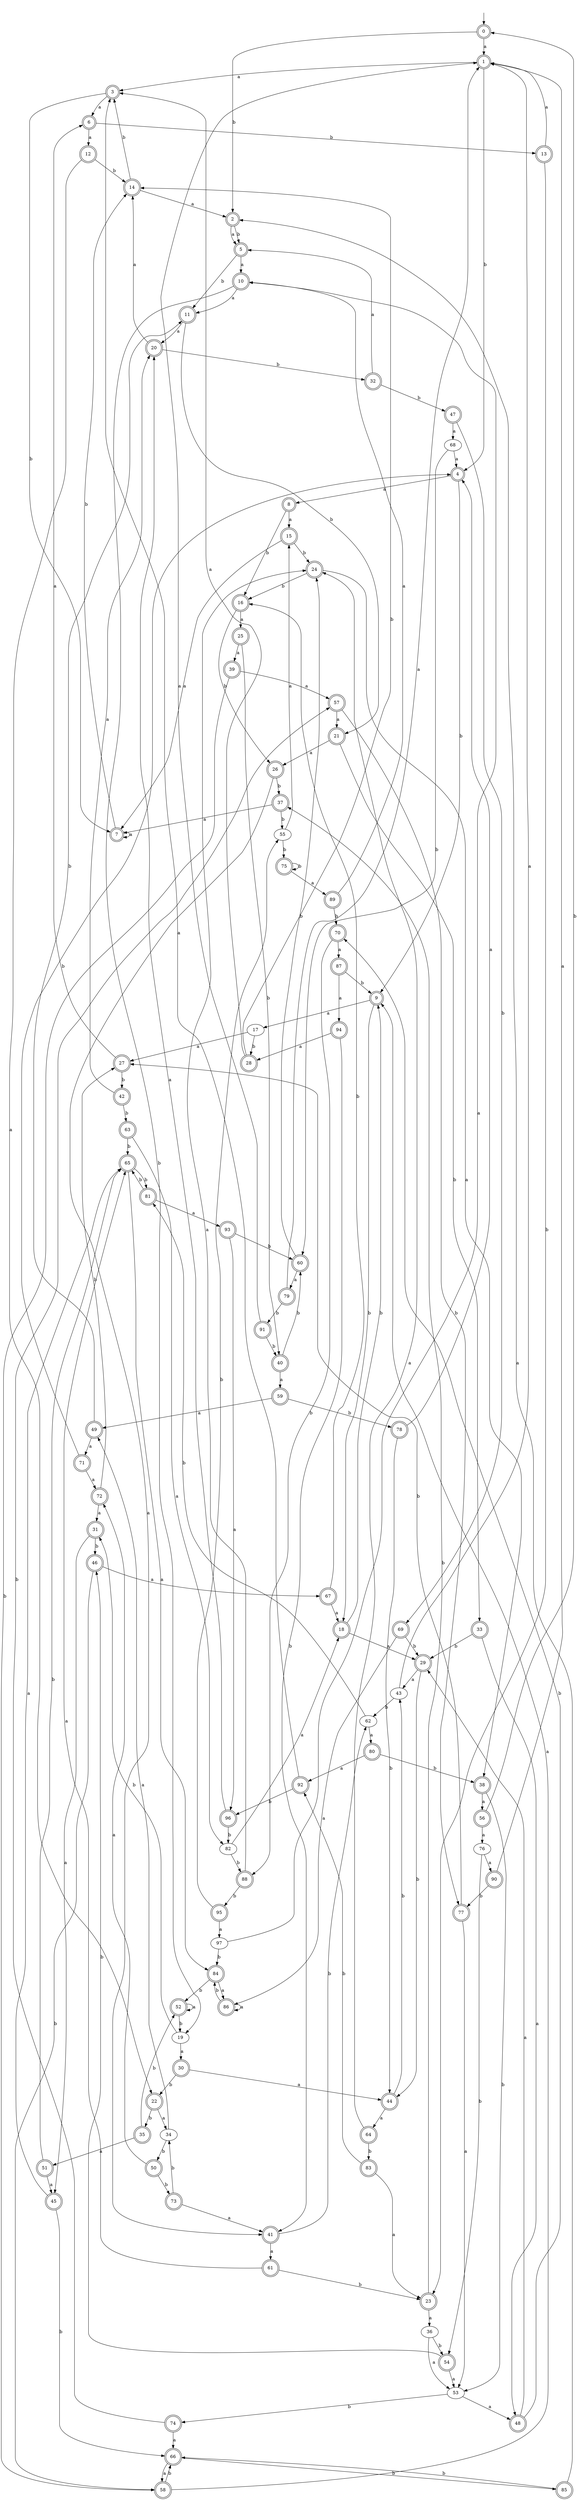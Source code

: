 digraph RandomDFA {
  __start0 [label="", shape=none];
  __start0 -> 0 [label=""];
  0 [shape=circle] [shape=doublecircle]
  0 -> 1 [label="a"]
  0 -> 2 [label="b"]
  1 [shape=doublecircle]
  1 -> 3 [label="a"]
  1 -> 4 [label="b"]
  2 [shape=doublecircle]
  2 -> 5 [label="a"]
  2 -> 5 [label="b"]
  3 [shape=doublecircle]
  3 -> 6 [label="a"]
  3 -> 7 [label="b"]
  4 [shape=doublecircle]
  4 -> 8 [label="a"]
  4 -> 9 [label="b"]
  5 [shape=doublecircle]
  5 -> 10 [label="a"]
  5 -> 11 [label="b"]
  6 [shape=doublecircle]
  6 -> 12 [label="a"]
  6 -> 13 [label="b"]
  7 [shape=doublecircle]
  7 -> 7 [label="a"]
  7 -> 14 [label="b"]
  8 [shape=doublecircle]
  8 -> 15 [label="a"]
  8 -> 16 [label="b"]
  9 [shape=doublecircle]
  9 -> 17 [label="a"]
  9 -> 18 [label="b"]
  10 [shape=doublecircle]
  10 -> 11 [label="a"]
  10 -> 19 [label="b"]
  11 [shape=doublecircle]
  11 -> 20 [label="a"]
  11 -> 21 [label="b"]
  12 [shape=doublecircle]
  12 -> 22 [label="a"]
  12 -> 14 [label="b"]
  13 [shape=doublecircle]
  13 -> 1 [label="a"]
  13 -> 23 [label="b"]
  14 [shape=doublecircle]
  14 -> 2 [label="a"]
  14 -> 3 [label="b"]
  15 [shape=doublecircle]
  15 -> 7 [label="a"]
  15 -> 24 [label="b"]
  16 [shape=doublecircle]
  16 -> 25 [label="a"]
  16 -> 26 [label="b"]
  17
  17 -> 27 [label="a"]
  17 -> 28 [label="b"]
  18 [shape=doublecircle]
  18 -> 29 [label="a"]
  18 -> 9 [label="b"]
  19
  19 -> 30 [label="a"]
  19 -> 31 [label="b"]
  20 [shape=doublecircle]
  20 -> 14 [label="a"]
  20 -> 32 [label="b"]
  21 [shape=doublecircle]
  21 -> 26 [label="a"]
  21 -> 33 [label="b"]
  22 [shape=doublecircle]
  22 -> 34 [label="a"]
  22 -> 35 [label="b"]
  23 [shape=doublecircle]
  23 -> 36 [label="a"]
  23 -> 37 [label="b"]
  24 [shape=doublecircle]
  24 -> 38 [label="a"]
  24 -> 16 [label="b"]
  25 [shape=doublecircle]
  25 -> 39 [label="a"]
  25 -> 40 [label="b"]
  26 [shape=doublecircle]
  26 -> 41 [label="a"]
  26 -> 37 [label="b"]
  27 [shape=doublecircle]
  27 -> 6 [label="a"]
  27 -> 42 [label="b"]
  28 [shape=doublecircle]
  28 -> 3 [label="a"]
  28 -> 14 [label="b"]
  29 [shape=doublecircle]
  29 -> 43 [label="a"]
  29 -> 44 [label="b"]
  30 [shape=doublecircle]
  30 -> 44 [label="a"]
  30 -> 22 [label="b"]
  31 [shape=doublecircle]
  31 -> 45 [label="a"]
  31 -> 46 [label="b"]
  32 [shape=doublecircle]
  32 -> 5 [label="a"]
  32 -> 47 [label="b"]
  33 [shape=doublecircle]
  33 -> 48 [label="a"]
  33 -> 29 [label="b"]
  34
  34 -> 49 [label="a"]
  34 -> 50 [label="b"]
  35 [shape=doublecircle]
  35 -> 51 [label="a"]
  35 -> 52 [label="b"]
  36
  36 -> 53 [label="a"]
  36 -> 54 [label="b"]
  37 [shape=doublecircle]
  37 -> 7 [label="a"]
  37 -> 55 [label="b"]
  38 [shape=doublecircle]
  38 -> 56 [label="a"]
  38 -> 53 [label="b"]
  39 [shape=doublecircle]
  39 -> 57 [label="a"]
  39 -> 58 [label="b"]
  40 [shape=doublecircle]
  40 -> 59 [label="a"]
  40 -> 60 [label="b"]
  41 [shape=doublecircle]
  41 -> 61 [label="a"]
  41 -> 62 [label="b"]
  42 [shape=doublecircle]
  42 -> 20 [label="a"]
  42 -> 63 [label="b"]
  43
  43 -> 1 [label="a"]
  43 -> 62 [label="b"]
  44 [shape=doublecircle]
  44 -> 64 [label="a"]
  44 -> 43 [label="b"]
  45 [shape=doublecircle]
  45 -> 65 [label="a"]
  45 -> 66 [label="b"]
  46 [shape=doublecircle]
  46 -> 67 [label="a"]
  46 -> 58 [label="b"]
  47 [shape=doublecircle]
  47 -> 68 [label="a"]
  47 -> 69 [label="b"]
  48 [shape=doublecircle]
  48 -> 29 [label="a"]
  48 -> 70 [label="b"]
  49 [shape=doublecircle]
  49 -> 71 [label="a"]
  49 -> 11 [label="b"]
  50 [shape=doublecircle]
  50 -> 72 [label="a"]
  50 -> 73 [label="b"]
  51 [shape=doublecircle]
  51 -> 45 [label="a"]
  51 -> 65 [label="b"]
  52 [shape=doublecircle]
  52 -> 52 [label="a"]
  52 -> 19 [label="b"]
  53
  53 -> 48 [label="a"]
  53 -> 74 [label="b"]
  54 [shape=doublecircle]
  54 -> 53 [label="a"]
  54 -> 46 [label="b"]
  55
  55 -> 15 [label="a"]
  55 -> 75 [label="b"]
  56 [shape=doublecircle]
  56 -> 76 [label="a"]
  56 -> 0 [label="b"]
  57 [shape=doublecircle]
  57 -> 21 [label="a"]
  57 -> 77 [label="b"]
  58 [shape=doublecircle]
  58 -> 9 [label="a"]
  58 -> 66 [label="b"]
  59 [shape=doublecircle]
  59 -> 49 [label="a"]
  59 -> 78 [label="b"]
  60 [shape=doublecircle]
  60 -> 79 [label="a"]
  60 -> 24 [label="b"]
  61 [shape=doublecircle]
  61 -> 65 [label="a"]
  61 -> 23 [label="b"]
  62
  62 -> 80 [label="a"]
  62 -> 81 [label="b"]
  63 [shape=doublecircle]
  63 -> 82 [label="a"]
  63 -> 65 [label="b"]
  64 [shape=doublecircle]
  64 -> 24 [label="a"]
  64 -> 83 [label="b"]
  65 [shape=doublecircle]
  65 -> 84 [label="a"]
  65 -> 81 [label="b"]
  66 [shape=doublecircle]
  66 -> 58 [label="a"]
  66 -> 85 [label="b"]
  67 [shape=doublecircle]
  67 -> 18 [label="a"]
  67 -> 16 [label="b"]
  68
  68 -> 4 [label="a"]
  68 -> 60 [label="b"]
  69 [shape=doublecircle]
  69 -> 86 [label="a"]
  69 -> 29 [label="b"]
  70 [shape=doublecircle]
  70 -> 87 [label="a"]
  70 -> 88 [label="b"]
  71 [shape=doublecircle]
  71 -> 72 [label="a"]
  71 -> 4 [label="b"]
  72 [shape=doublecircle]
  72 -> 31 [label="a"]
  72 -> 27 [label="b"]
  73 [shape=doublecircle]
  73 -> 41 [label="a"]
  73 -> 34 [label="b"]
  74 [shape=doublecircle]
  74 -> 66 [label="a"]
  74 -> 57 [label="b"]
  75 [shape=doublecircle]
  75 -> 89 [label="a"]
  75 -> 75 [label="b"]
  76
  76 -> 90 [label="a"]
  76 -> 54 [label="b"]
  77 [shape=doublecircle]
  77 -> 53 [label="a"]
  77 -> 27 [label="b"]
  78 [shape=doublecircle]
  78 -> 4 [label="a"]
  78 -> 44 [label="b"]
  79 [shape=doublecircle]
  79 -> 1 [label="a"]
  79 -> 91 [label="b"]
  80 [shape=doublecircle]
  80 -> 92 [label="a"]
  80 -> 38 [label="b"]
  81 [shape=doublecircle]
  81 -> 93 [label="a"]
  81 -> 65 [label="b"]
  82
  82 -> 18 [label="a"]
  82 -> 88 [label="b"]
  83 [shape=doublecircle]
  83 -> 23 [label="a"]
  83 -> 92 [label="b"]
  84 [shape=doublecircle]
  84 -> 86 [label="a"]
  84 -> 52 [label="b"]
  85 [shape=doublecircle]
  85 -> 2 [label="a"]
  85 -> 66 [label="b"]
  86 [shape=doublecircle]
  86 -> 86 [label="a"]
  86 -> 84 [label="b"]
  87 [shape=doublecircle]
  87 -> 94 [label="a"]
  87 -> 9 [label="b"]
  88 [shape=doublecircle]
  88 -> 24 [label="a"]
  88 -> 95 [label="b"]
  89 [shape=doublecircle]
  89 -> 10 [label="a"]
  89 -> 70 [label="b"]
  90 [shape=doublecircle]
  90 -> 1 [label="a"]
  90 -> 77 [label="b"]
  91 [shape=doublecircle]
  91 -> 1 [label="a"]
  91 -> 40 [label="b"]
  92 [shape=doublecircle]
  92 -> 3 [label="a"]
  92 -> 96 [label="b"]
  93 [shape=doublecircle]
  93 -> 96 [label="a"]
  93 -> 60 [label="b"]
  94 [shape=doublecircle]
  94 -> 28 [label="a"]
  94 -> 41 [label="b"]
  95 [shape=doublecircle]
  95 -> 97 [label="a"]
  95 -> 55 [label="b"]
  96 [shape=doublecircle]
  96 -> 20 [label="a"]
  96 -> 82 [label="b"]
  97
  97 -> 10 [label="a"]
  97 -> 84 [label="b"]
}
